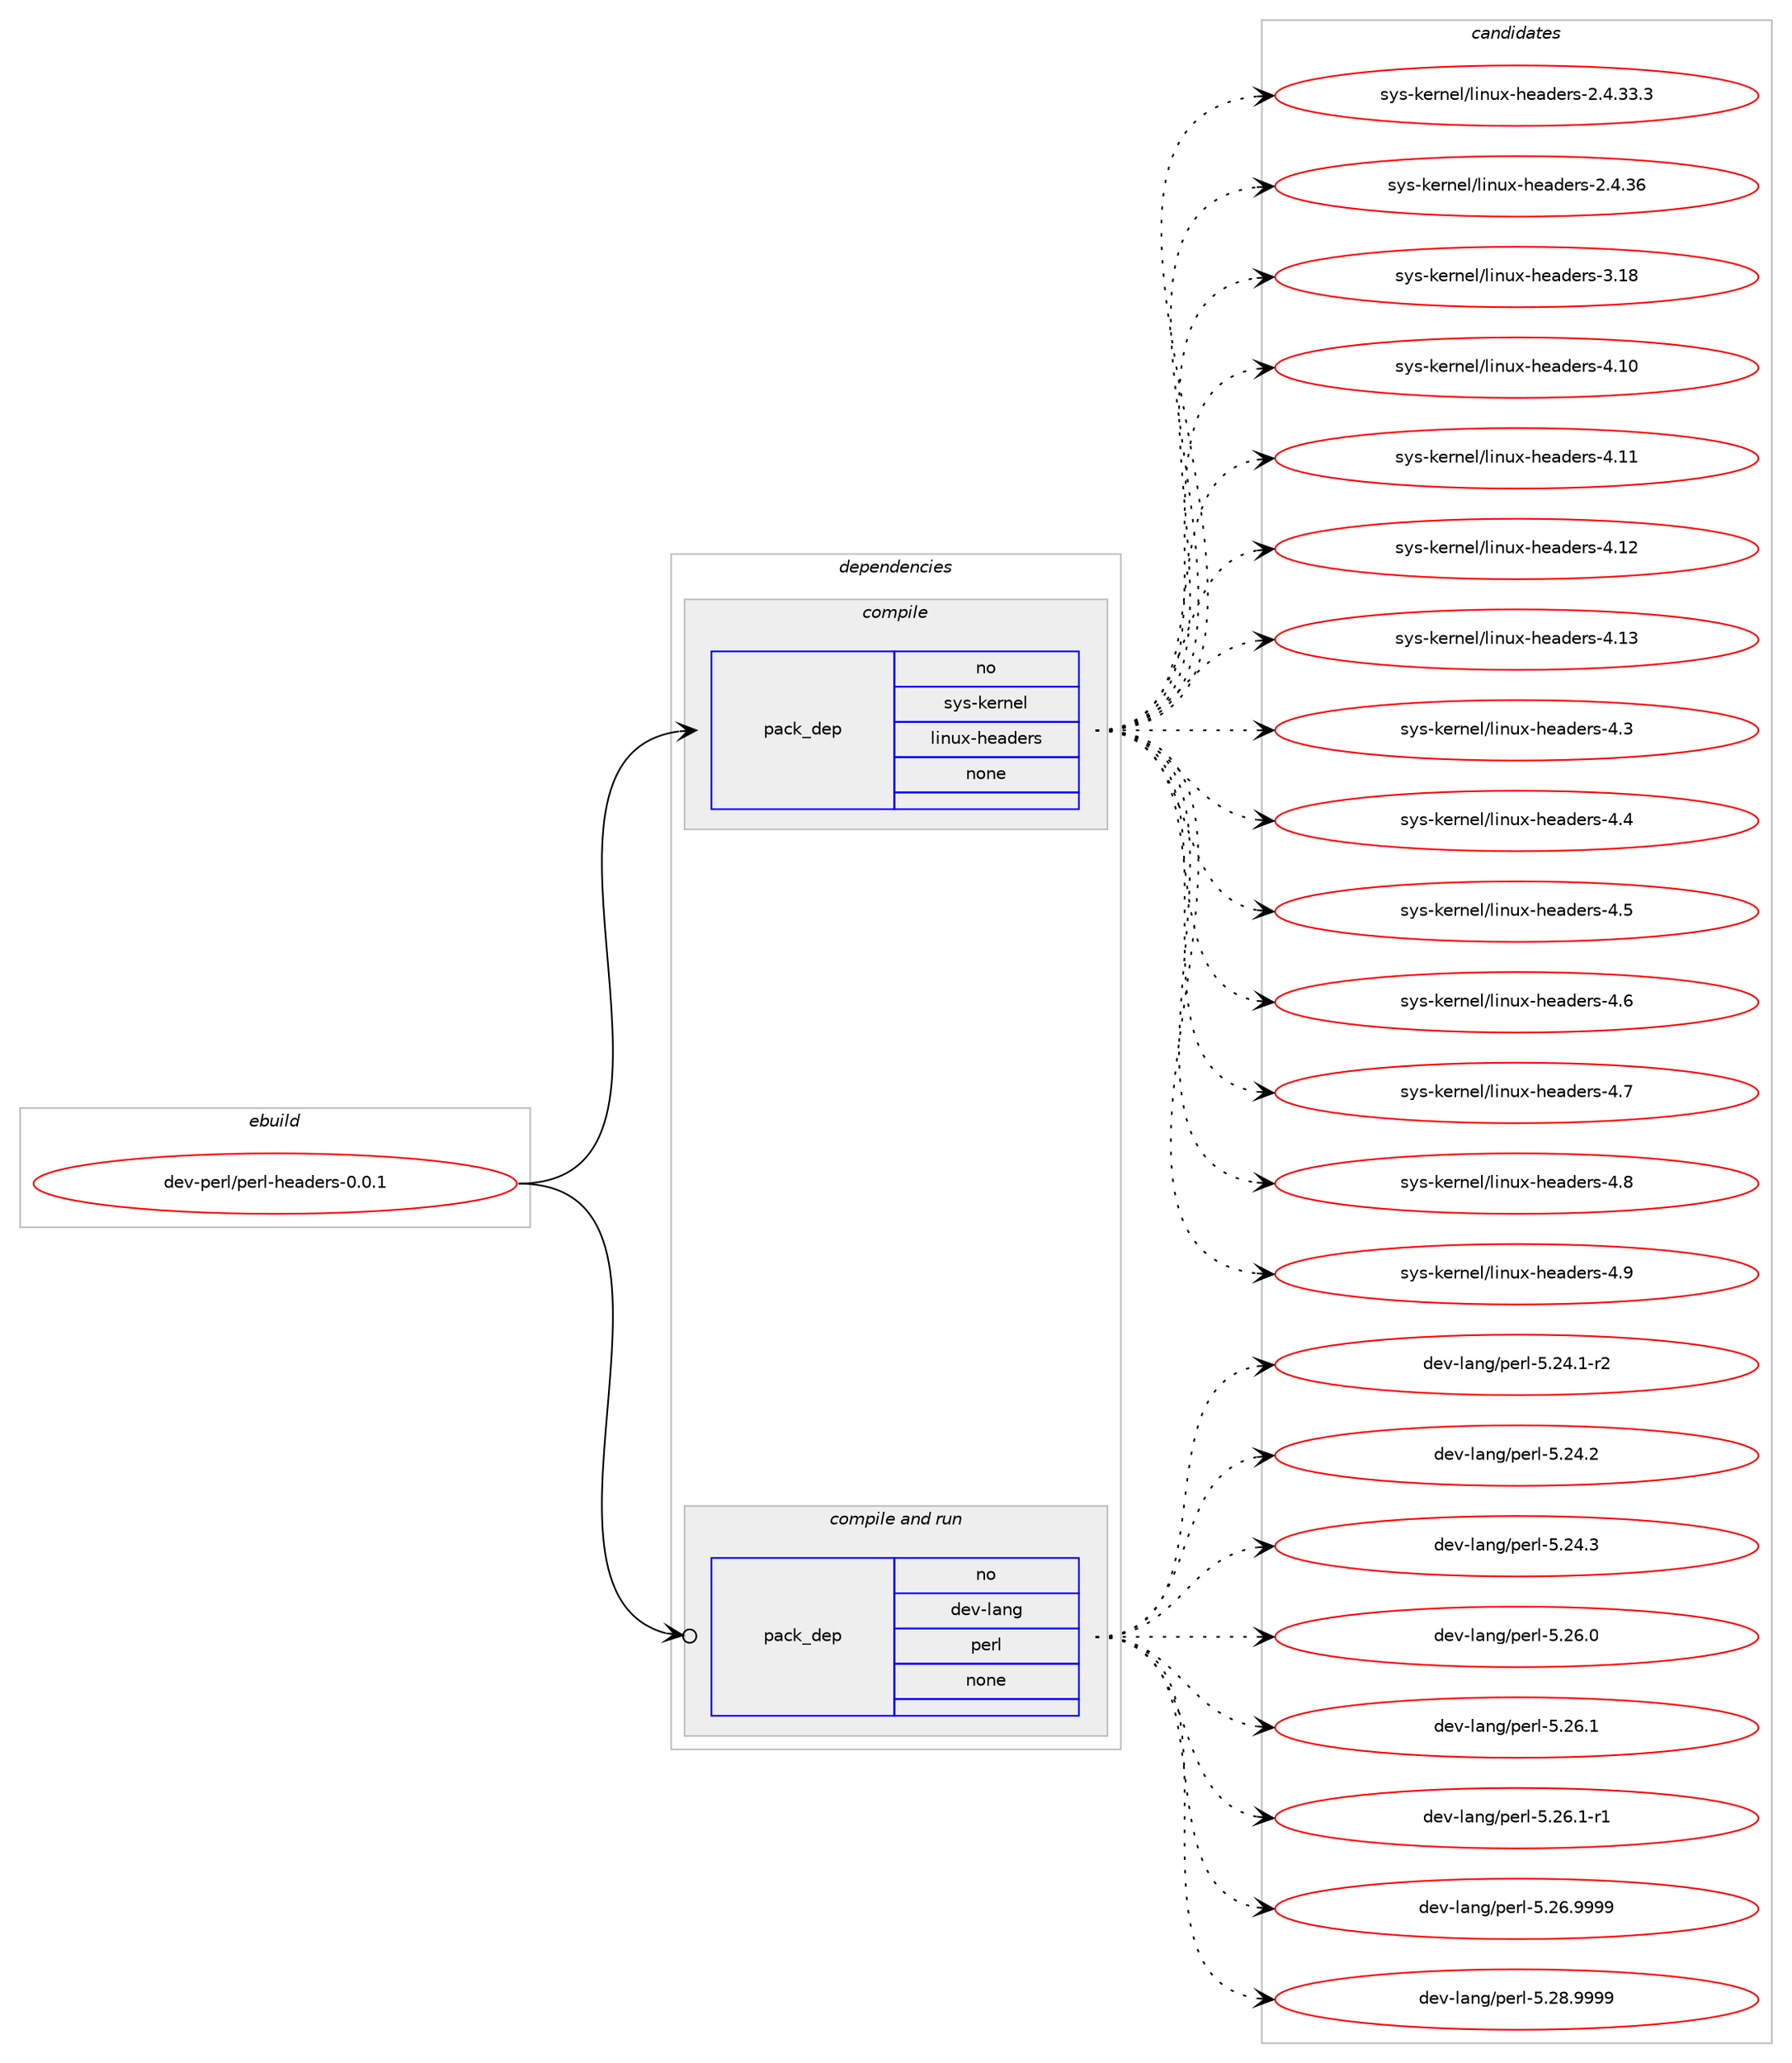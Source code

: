 digraph prolog {

# *************
# Graph options
# *************

newrank=true;
concentrate=true;
compound=true;
graph [rankdir=LR,fontname=Helvetica,fontsize=10,ranksep=1.5];#, ranksep=2.5, nodesep=0.2];
edge  [arrowhead=vee];
node  [fontname=Helvetica,fontsize=10];

# **********
# The ebuild
# **********

subgraph cluster_leftcol {
color=gray;
rank=same;
label=<<i>ebuild</i>>;
id [label="dev-perl/perl-headers-0.0.1", color=red, width=4, href="../dev-perl/perl-headers-0.0.1.svg"];
}

# ****************
# The dependencies
# ****************

subgraph cluster_midcol {
color=gray;
label=<<i>dependencies</i>>;
subgraph cluster_compile {
fillcolor="#eeeeee";
style=filled;
label=<<i>compile</i>>;
subgraph pack109673 {
dependency141692 [label=<<TABLE BORDER="0" CELLBORDER="1" CELLSPACING="0" CELLPADDING="4" WIDTH="220"><TR><TD ROWSPAN="6" CELLPADDING="30">pack_dep</TD></TR><TR><TD WIDTH="110">no</TD></TR><TR><TD>sys-kernel</TD></TR><TR><TD>linux-headers</TD></TR><TR><TD>none</TD></TR><TR><TD></TD></TR></TABLE>>, shape=none, color=blue];
}
id:e -> dependency141692:w [weight=20,style="solid",arrowhead="vee"];
}
subgraph cluster_compileandrun {
fillcolor="#eeeeee";
style=filled;
label=<<i>compile and run</i>>;
subgraph pack109674 {
dependency141693 [label=<<TABLE BORDER="0" CELLBORDER="1" CELLSPACING="0" CELLPADDING="4" WIDTH="220"><TR><TD ROWSPAN="6" CELLPADDING="30">pack_dep</TD></TR><TR><TD WIDTH="110">no</TD></TR><TR><TD>dev-lang</TD></TR><TR><TD>perl</TD></TR><TR><TD>none</TD></TR><TR><TD></TD></TR></TABLE>>, shape=none, color=blue];
}
id:e -> dependency141693:w [weight=20,style="solid",arrowhead="odotvee"];
}
subgraph cluster_run {
fillcolor="#eeeeee";
style=filled;
label=<<i>run</i>>;
}
}

# **************
# The candidates
# **************

subgraph cluster_choices {
rank=same;
color=gray;
label=<<i>candidates</i>>;

subgraph choice109673 {
color=black;
nodesep=1;
choice11512111545107101114110101108471081051101171204510410197100101114115455046524651514651 [label="sys-kernel/linux-headers-2.4.33.3", color=red, width=4,href="../sys-kernel/linux-headers-2.4.33.3.svg"];
choice1151211154510710111411010110847108105110117120451041019710010111411545504652465154 [label="sys-kernel/linux-headers-2.4.36", color=red, width=4,href="../sys-kernel/linux-headers-2.4.36.svg"];
choice115121115451071011141101011084710810511011712045104101971001011141154551464956 [label="sys-kernel/linux-headers-3.18", color=red, width=4,href="../sys-kernel/linux-headers-3.18.svg"];
choice115121115451071011141101011084710810511011712045104101971001011141154552464948 [label="sys-kernel/linux-headers-4.10", color=red, width=4,href="../sys-kernel/linux-headers-4.10.svg"];
choice115121115451071011141101011084710810511011712045104101971001011141154552464949 [label="sys-kernel/linux-headers-4.11", color=red, width=4,href="../sys-kernel/linux-headers-4.11.svg"];
choice115121115451071011141101011084710810511011712045104101971001011141154552464950 [label="sys-kernel/linux-headers-4.12", color=red, width=4,href="../sys-kernel/linux-headers-4.12.svg"];
choice115121115451071011141101011084710810511011712045104101971001011141154552464951 [label="sys-kernel/linux-headers-4.13", color=red, width=4,href="../sys-kernel/linux-headers-4.13.svg"];
choice1151211154510710111411010110847108105110117120451041019710010111411545524651 [label="sys-kernel/linux-headers-4.3", color=red, width=4,href="../sys-kernel/linux-headers-4.3.svg"];
choice1151211154510710111411010110847108105110117120451041019710010111411545524652 [label="sys-kernel/linux-headers-4.4", color=red, width=4,href="../sys-kernel/linux-headers-4.4.svg"];
choice1151211154510710111411010110847108105110117120451041019710010111411545524653 [label="sys-kernel/linux-headers-4.5", color=red, width=4,href="../sys-kernel/linux-headers-4.5.svg"];
choice1151211154510710111411010110847108105110117120451041019710010111411545524654 [label="sys-kernel/linux-headers-4.6", color=red, width=4,href="../sys-kernel/linux-headers-4.6.svg"];
choice1151211154510710111411010110847108105110117120451041019710010111411545524655 [label="sys-kernel/linux-headers-4.7", color=red, width=4,href="../sys-kernel/linux-headers-4.7.svg"];
choice1151211154510710111411010110847108105110117120451041019710010111411545524656 [label="sys-kernel/linux-headers-4.8", color=red, width=4,href="../sys-kernel/linux-headers-4.8.svg"];
choice1151211154510710111411010110847108105110117120451041019710010111411545524657 [label="sys-kernel/linux-headers-4.9", color=red, width=4,href="../sys-kernel/linux-headers-4.9.svg"];
dependency141692:e -> choice11512111545107101114110101108471081051101171204510410197100101114115455046524651514651:w [style=dotted,weight="100"];
dependency141692:e -> choice1151211154510710111411010110847108105110117120451041019710010111411545504652465154:w [style=dotted,weight="100"];
dependency141692:e -> choice115121115451071011141101011084710810511011712045104101971001011141154551464956:w [style=dotted,weight="100"];
dependency141692:e -> choice115121115451071011141101011084710810511011712045104101971001011141154552464948:w [style=dotted,weight="100"];
dependency141692:e -> choice115121115451071011141101011084710810511011712045104101971001011141154552464949:w [style=dotted,weight="100"];
dependency141692:e -> choice115121115451071011141101011084710810511011712045104101971001011141154552464950:w [style=dotted,weight="100"];
dependency141692:e -> choice115121115451071011141101011084710810511011712045104101971001011141154552464951:w [style=dotted,weight="100"];
dependency141692:e -> choice1151211154510710111411010110847108105110117120451041019710010111411545524651:w [style=dotted,weight="100"];
dependency141692:e -> choice1151211154510710111411010110847108105110117120451041019710010111411545524652:w [style=dotted,weight="100"];
dependency141692:e -> choice1151211154510710111411010110847108105110117120451041019710010111411545524653:w [style=dotted,weight="100"];
dependency141692:e -> choice1151211154510710111411010110847108105110117120451041019710010111411545524654:w [style=dotted,weight="100"];
dependency141692:e -> choice1151211154510710111411010110847108105110117120451041019710010111411545524655:w [style=dotted,weight="100"];
dependency141692:e -> choice1151211154510710111411010110847108105110117120451041019710010111411545524656:w [style=dotted,weight="100"];
dependency141692:e -> choice1151211154510710111411010110847108105110117120451041019710010111411545524657:w [style=dotted,weight="100"];
}
subgraph choice109674 {
color=black;
nodesep=1;
choice100101118451089711010347112101114108455346505246494511450 [label="dev-lang/perl-5.24.1-r2", color=red, width=4,href="../dev-lang/perl-5.24.1-r2.svg"];
choice10010111845108971101034711210111410845534650524650 [label="dev-lang/perl-5.24.2", color=red, width=4,href="../dev-lang/perl-5.24.2.svg"];
choice10010111845108971101034711210111410845534650524651 [label="dev-lang/perl-5.24.3", color=red, width=4,href="../dev-lang/perl-5.24.3.svg"];
choice10010111845108971101034711210111410845534650544648 [label="dev-lang/perl-5.26.0", color=red, width=4,href="../dev-lang/perl-5.26.0.svg"];
choice10010111845108971101034711210111410845534650544649 [label="dev-lang/perl-5.26.1", color=red, width=4,href="../dev-lang/perl-5.26.1.svg"];
choice100101118451089711010347112101114108455346505446494511449 [label="dev-lang/perl-5.26.1-r1", color=red, width=4,href="../dev-lang/perl-5.26.1-r1.svg"];
choice10010111845108971101034711210111410845534650544657575757 [label="dev-lang/perl-5.26.9999", color=red, width=4,href="../dev-lang/perl-5.26.9999.svg"];
choice10010111845108971101034711210111410845534650564657575757 [label="dev-lang/perl-5.28.9999", color=red, width=4,href="../dev-lang/perl-5.28.9999.svg"];
dependency141693:e -> choice100101118451089711010347112101114108455346505246494511450:w [style=dotted,weight="100"];
dependency141693:e -> choice10010111845108971101034711210111410845534650524650:w [style=dotted,weight="100"];
dependency141693:e -> choice10010111845108971101034711210111410845534650524651:w [style=dotted,weight="100"];
dependency141693:e -> choice10010111845108971101034711210111410845534650544648:w [style=dotted,weight="100"];
dependency141693:e -> choice10010111845108971101034711210111410845534650544649:w [style=dotted,weight="100"];
dependency141693:e -> choice100101118451089711010347112101114108455346505446494511449:w [style=dotted,weight="100"];
dependency141693:e -> choice10010111845108971101034711210111410845534650544657575757:w [style=dotted,weight="100"];
dependency141693:e -> choice10010111845108971101034711210111410845534650564657575757:w [style=dotted,weight="100"];
}
}

}
